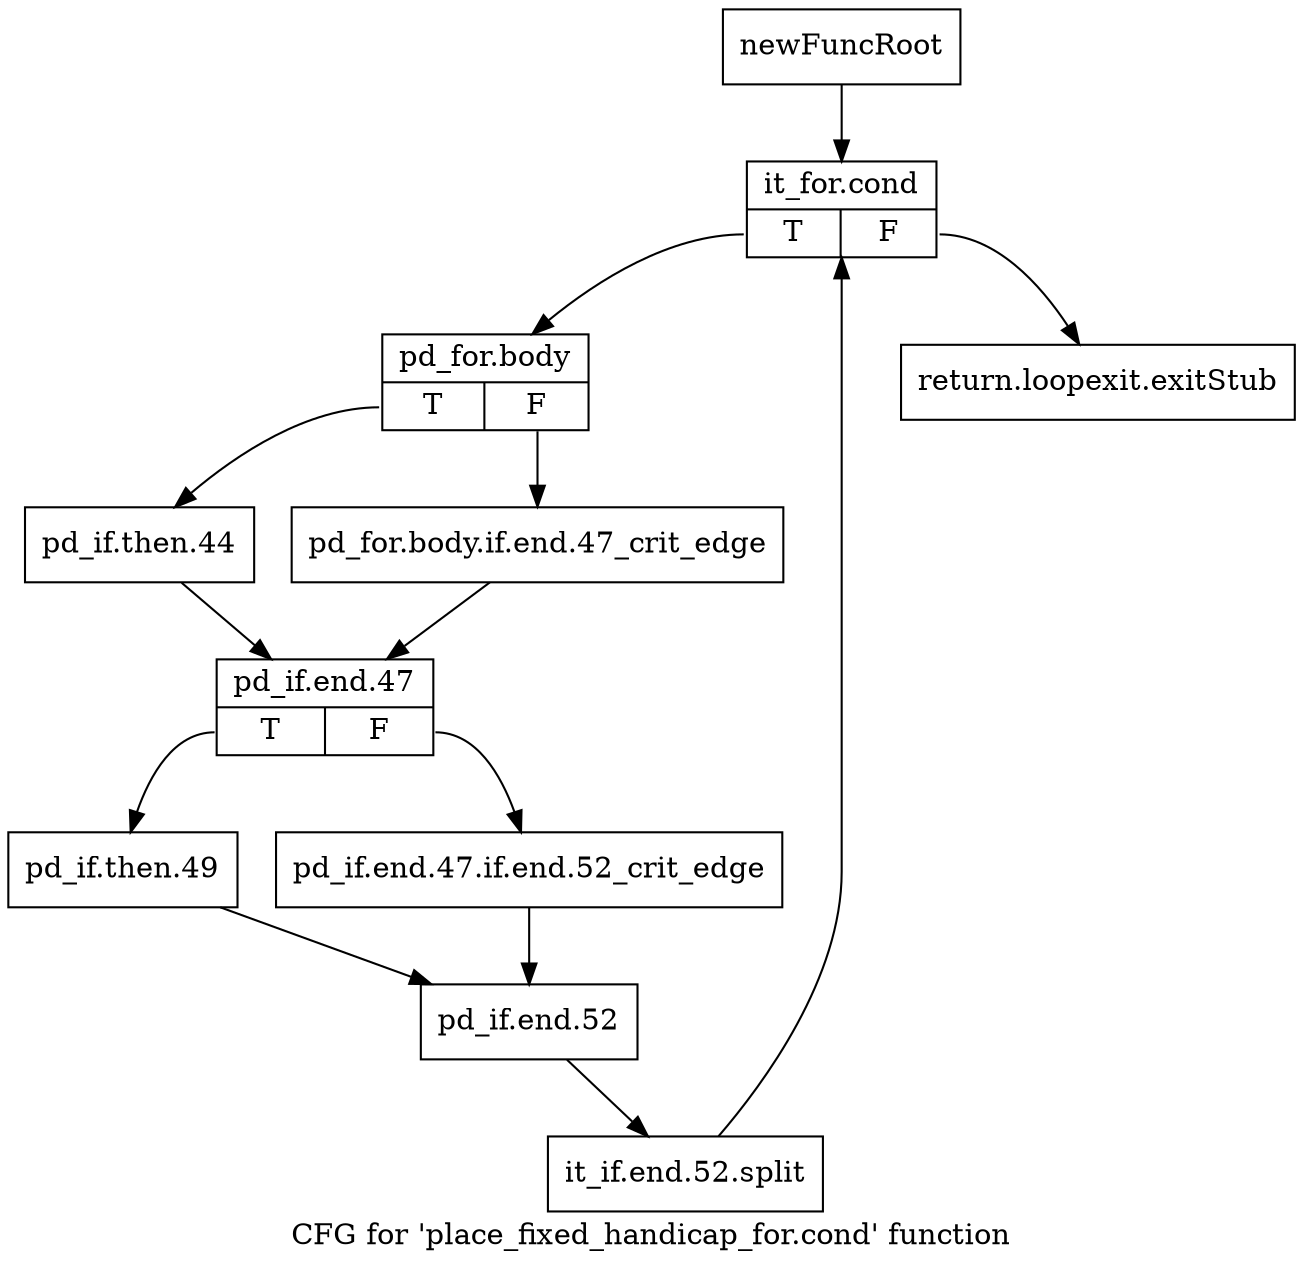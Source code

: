 digraph "CFG for 'place_fixed_handicap_for.cond' function" {
	label="CFG for 'place_fixed_handicap_for.cond' function";

	Node0x475cda0 [shape=record,label="{newFuncRoot}"];
	Node0x475cda0 -> Node0x4765880;
	Node0x4765830 [shape=record,label="{return.loopexit.exitStub}"];
	Node0x4765880 [shape=record,label="{it_for.cond|{<s0>T|<s1>F}}"];
	Node0x4765880:s0 -> Node0x47658d0;
	Node0x4765880:s1 -> Node0x4765830;
	Node0x47658d0 [shape=record,label="{pd_for.body|{<s0>T|<s1>F}}"];
	Node0x47658d0:s0 -> Node0x4765970;
	Node0x47658d0:s1 -> Node0x4765920;
	Node0x4765920 [shape=record,label="{pd_for.body.if.end.47_crit_edge}"];
	Node0x4765920 -> Node0x47659c0;
	Node0x4765970 [shape=record,label="{pd_if.then.44}"];
	Node0x4765970 -> Node0x47659c0;
	Node0x47659c0 [shape=record,label="{pd_if.end.47|{<s0>T|<s1>F}}"];
	Node0x47659c0:s0 -> Node0x4765a60;
	Node0x47659c0:s1 -> Node0x4765a10;
	Node0x4765a10 [shape=record,label="{pd_if.end.47.if.end.52_crit_edge}"];
	Node0x4765a10 -> Node0x4765ab0;
	Node0x4765a60 [shape=record,label="{pd_if.then.49}"];
	Node0x4765a60 -> Node0x4765ab0;
	Node0x4765ab0 [shape=record,label="{pd_if.end.52}"];
	Node0x4765ab0 -> Node0x5770b00;
	Node0x5770b00 [shape=record,label="{it_if.end.52.split}"];
	Node0x5770b00 -> Node0x4765880;
}
